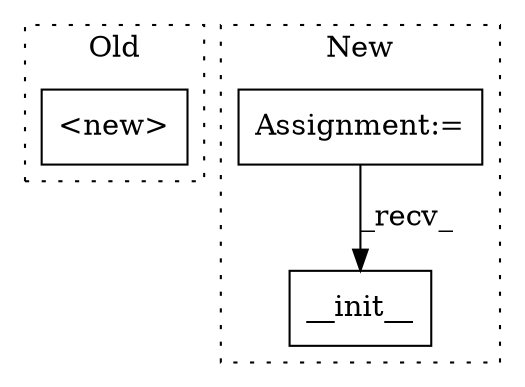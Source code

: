 digraph G {
subgraph cluster0 {
1 [label="<new>" a="46" s="286,315" l="6,2" shape="box"];
label = "Old";
style="dotted";
}
subgraph cluster1 {
2 [label="__init__" a="32" s="317,330" l="9,1" shape="box"];
3 [label="Assignment:=" a="7" s="272" l="10" shape="box"];
label = "New";
style="dotted";
}
3 -> 2 [label="_recv_"];
}